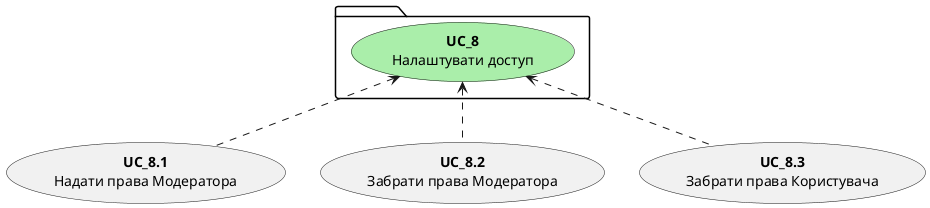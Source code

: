 @startuml
package {
        usecase "<b>UC_8</b>\nНалаштувати доступ" as UC_8 #aaeeaa
    }
    
    usecase "<b>UC_8.1</b>\nНадати права Модератора" as UC_8.1
    usecase "<b>UC_8.2</b>\nЗабрати права Модератора" as UC_8.2
    usecase "<b>UC_8.3</b>\nЗабрати права Користувача" as UC_8.3
    UC_8.1 .u.> UC_8
    UC_8.2 .u.> UC_8
    UC_8.3 .u.> UC_8
@enduml
